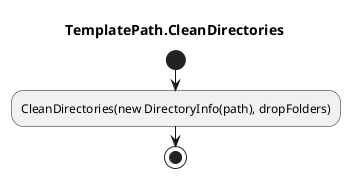 @startuml TemplatePath.CleanDirectories
title TemplatePath.CleanDirectories
start
:CleanDirectories(new DirectoryInfo(path), dropFolders);
stop
@enduml
